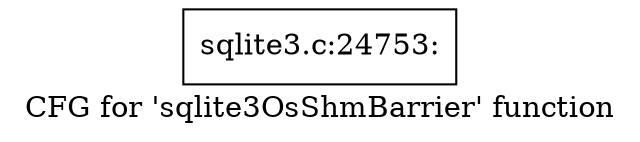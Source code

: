 digraph "CFG for 'sqlite3OsShmBarrier' function" {
	label="CFG for 'sqlite3OsShmBarrier' function";

	Node0x55c0f52a5220 [shape=record,label="{sqlite3.c:24753:}"];
}
